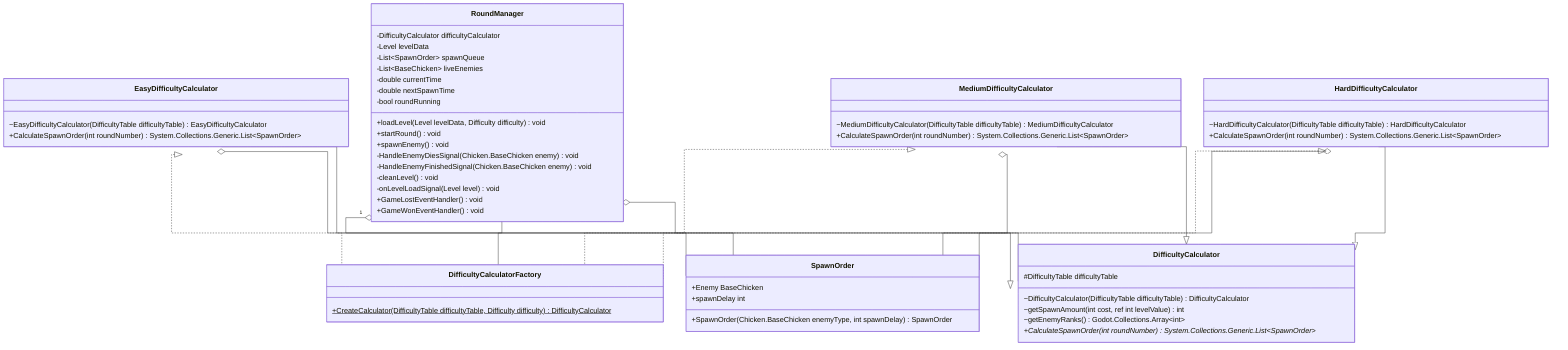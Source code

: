 %%{init: {'flowchart': { 'curve': 'stepAfter'}} }%%
classDiagram
    direction TD
    class RoundManager {
        %% Fields
        -DifficultyCalculator difficultyCalculator
        -Level levelData
        -List~SpawnOrder~ spawnQueue
        -List~BaseChicken~ liveEnemies
        -double currentTime
        -double nextSpawnTime
        -bool roundRunning

        %% Methods
        +loadLevel(Level levelData, Difficulty difficulty) void
        +startRound() void
        +spawnEnemy() void
        -HandleEnemyDiesSignal(Chicken.BaseChicken enemy) void
        -HandleEnemyFinishedSignal(Chicken.BaseChicken enemy) void
        -cleanLevel() void
        -onLevelLoadSignal(Level level) void
        +GameLostEventHandler() void
        +GameWonEventHandler() void
    }


    class SpawnOrder {
        +SpawnOrder(Chicken.BaseChicken enemyType, int spawnDelay) SpawnOrder
        +Enemy BaseChicken
        +spawnDelay int
    }


    class DifficultyCalculatorFactory{
        +CreateCalculator(DifficultyTable difficultyTable, Difficulty difficulty) DifficultyCalculator$
    }

    class DifficultyCalculator {
        %% Fields
        #DifficultyTable difficultyTable

        %% Methods
        ~DifficultyCalculator(DifficultyTable difficultyTable) DifficultyCalculator
        ~getSpawnAmount(int cost, ref int levelValue) int
        ~getEnemyRanks() Godot.Collections.Array~int~
        +CalculateSpawnOrder(int roundNumber)* System.Collections.Generic.List~SpawnOrder~
    }

    class EasyDifficultyCalculator {
        %% Methods
        ~EasyDifficultyCalculator(DifficultyTable difficultyTable) EasyDifficultyCalculator
        +CalculateSpawnOrder(int roundNumber) System.Collections.Generic.List~SpawnOrder~
    }
    class MediumDifficultyCalculator {
        %% Methods
        ~MediumDifficultyCalculator(DifficultyTable difficultyTable) MediumDifficultyCalculator
        +CalculateSpawnOrder(int roundNumber) System.Collections.Generic.List~SpawnOrder~
    }
    class HardDifficultyCalculator {
        ~HardDifficultyCalculator(DifficultyTable difficultyTable) HardDifficultyCalculator
        +CalculateSpawnOrder(int roundNumber) System.Collections.Generic.List~SpawnOrder~
    }


    RoundManager "1" o-- DifficultyCalculator
    RoundManager -- DifficultyCalculatorFactory


    EasyDifficultyCalculator <|.. DifficultyCalculatorFactory
    MediumDifficultyCalculator <|.. DifficultyCalculatorFactory
    HardDifficultyCalculator <|.. DifficultyCalculatorFactory

    EasyDifficultyCalculator o-- SpawnOrder
    MediumDifficultyCalculator o-- SpawnOrder
    HardDifficultyCalculator o-- SpawnOrder
    RoundManager o-- SpawnOrder



    EasyDifficultyCalculator --|> DifficultyCalculator
    MediumDifficultyCalculator --|> DifficultyCalculator
    HardDifficultyCalculator --|> DifficultyCalculator